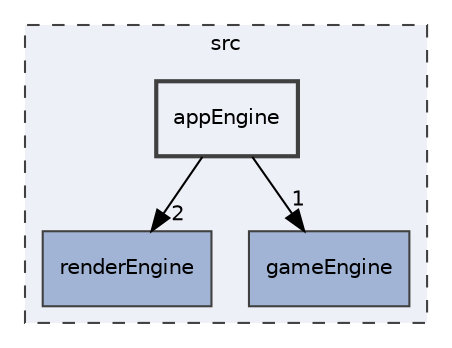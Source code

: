 digraph "/home/utilisateur/Documents/S3-SYNTHESE_DIMAGE/IMACRUN_3D/src/appEngine"
{
 // LATEX_PDF_SIZE
  edge [fontname="Helvetica",fontsize="10",labelfontname="Helvetica",labelfontsize="10"];
  node [fontname="Helvetica",fontsize="10",shape=record];
  compound=true
  subgraph clusterdir_68267d1309a1af8e8297ef4c3efbcdba {
    graph [ bgcolor="#edf0f7", pencolor="grey25", style="filled,dashed,", label="src", fontname="Helvetica", fontsize="10", URL="dir_68267d1309a1af8e8297ef4c3efbcdba.html"]
  dir_45a5dd3b65f9de0d1a7d23c6429180a4 [shape=box, label="renderEngine", style="filled,", fillcolor="#a2b4d6", color="grey25", URL="dir_45a5dd3b65f9de0d1a7d23c6429180a4.html"];
  dir_f926e7196becc112486bc2cf46a47be6 [shape=box, label="gameEngine", style="filled,", fillcolor="#a2b4d6", color="grey25", URL="dir_f926e7196becc112486bc2cf46a47be6.html"];
  dir_c1f036a2540afdaa3c631db479fcff44 [shape=box, label="appEngine", style="filled,bold,", fillcolor="#edf0f7", color="grey25", URL="dir_c1f036a2540afdaa3c631db479fcff44.html"];
  }
  dir_c1f036a2540afdaa3c631db479fcff44->dir_45a5dd3b65f9de0d1a7d23c6429180a4 [headlabel="2", labeldistance=1.5 headhref="dir_000000_000003.html"];
  dir_c1f036a2540afdaa3c631db479fcff44->dir_f926e7196becc112486bc2cf46a47be6 [headlabel="1", labeldistance=1.5 headhref="dir_000000_000001.html"];
}
